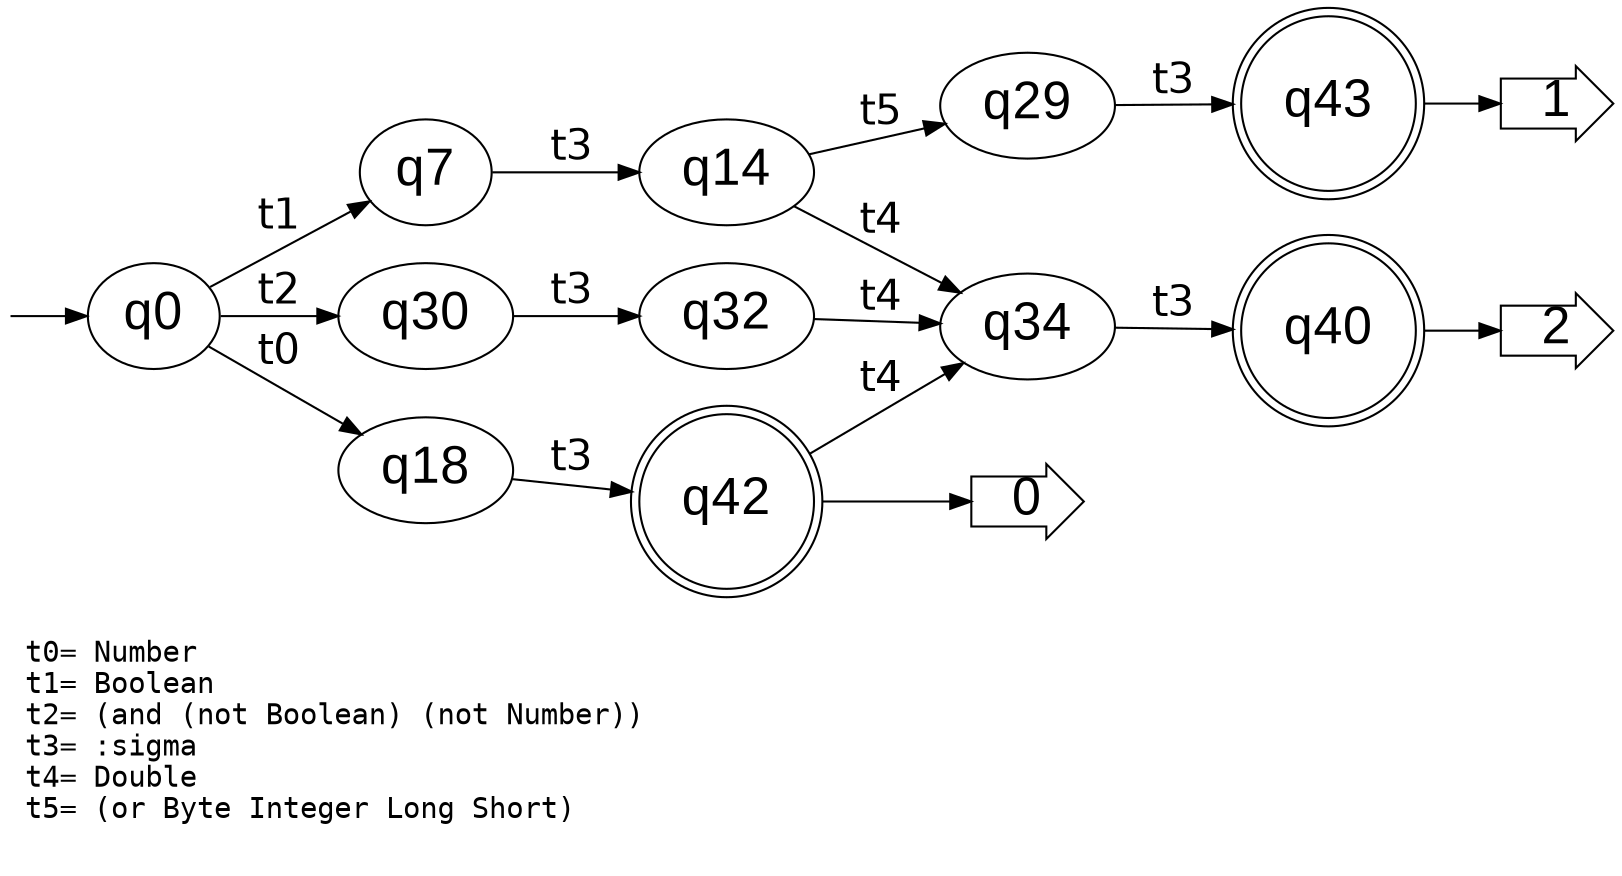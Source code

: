 digraph G {
// rte65524
  rankdir=LR;
  fontname=courier;
  label="\lt0= Number\lt1= Boolean\lt2= (and (not Boolean) (not Number))\lt3= :sigma\lt4= Double\lt5= (or Byte Integer Long Short)\l\l"
  graph [labeljust=l,nojustify=true];
  node [fontname=Arial, fontsize=25];
  edge [fontname=Helvetica, fontsize=20];
   H0 [label="", style=invis, width=0]
   H0 -> q0;
   q0 -> q18 [label="t0"];
   q0 -> q7 [label="t1"];
   q0 -> q30 [label="t2"];
   q7 -> q14 [label="t3"];
   q32 -> q34 [label="t4"];
   q40 [shape=doublecircle] ;
   q40 -> X40 ;
   X40 [label="2", shape=rarrow]
   q43 [shape=doublecircle] ;
   q43 -> X43 ;
   X43 [label="1", shape=rarrow]
   q29 -> q43 [label="t3"];
   q34 -> q40 [label="t3"];
   q14 -> q29 [label="t5"];
   q14 -> q34 [label="t4"];
   q30 -> q32 [label="t3"];
   q18 -> q42 [label="t3"];
   q42 [shape=doublecircle] ;
   q42 -> X42 ;
   X42 [label="0", shape=rarrow]
   q42 -> q34 [label="t4"];
}
